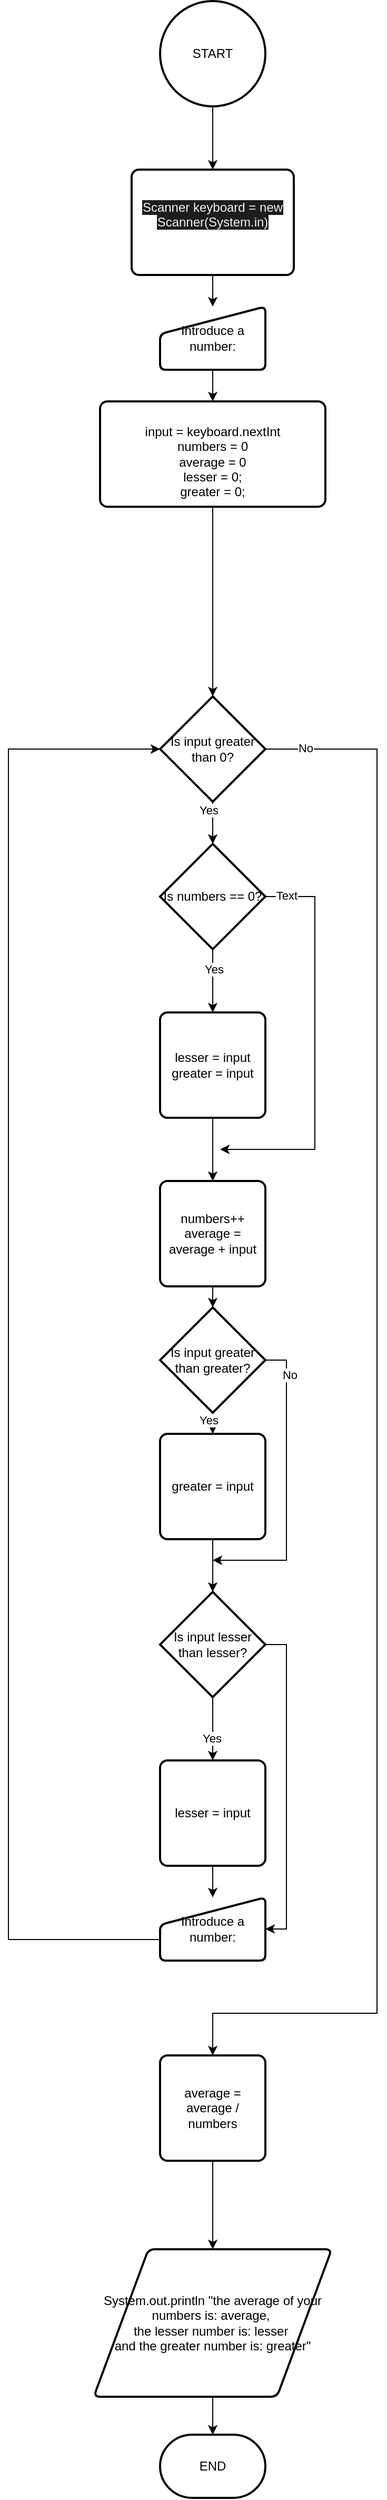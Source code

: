 <mxfile version="24.7.17">
  <diagram id="C5RBs43oDa-KdzZeNtuy" name="Page-1">
    <mxGraphModel dx="524" dy="2097" grid="1" gridSize="10" guides="1" tooltips="1" connect="1" arrows="1" fold="1" page="1" pageScale="1" pageWidth="827" pageHeight="1169" math="0" shadow="0">
      <root>
        <mxCell id="WIyWlLk6GJQsqaUBKTNV-0" />
        <mxCell id="WIyWlLk6GJQsqaUBKTNV-1" parent="WIyWlLk6GJQsqaUBKTNV-0" />
        <mxCell id="mQYwhZGBd0K2AhJDi_g--8" style="edgeStyle=orthogonalEdgeStyle;rounded=0;orthogonalLoop=1;jettySize=auto;html=1;entryX=0.5;entryY=0;entryDx=0;entryDy=0;" edge="1" parent="WIyWlLk6GJQsqaUBKTNV-1" source="476F1AHOtXdZYST8yXAc-0" target="mQYwhZGBd0K2AhJDi_g--7">
          <mxGeometry relative="1" as="geometry" />
        </mxCell>
        <mxCell id="476F1AHOtXdZYST8yXAc-0" value="START" style="strokeWidth=2;html=1;shape=mxgraph.flowchart.start_2;whiteSpace=wrap;" parent="WIyWlLk6GJQsqaUBKTNV-1" vertex="1">
          <mxGeometry x="383" y="-130" width="100" height="100" as="geometry" />
        </mxCell>
        <mxCell id="476F1AHOtXdZYST8yXAc-1" value="&lt;div&gt;&lt;br&gt;&lt;/div&gt;input = keyboard.nextInt&lt;div&gt;numbers = 0&lt;/div&gt;&lt;div&gt;average = 0&lt;/div&gt;&lt;div&gt;lesser = 0;&lt;/div&gt;&lt;div&gt;greater = 0;&lt;/div&gt;" style="rounded=1;whiteSpace=wrap;html=1;absoluteArcSize=1;arcSize=14;strokeWidth=2;" parent="WIyWlLk6GJQsqaUBKTNV-1" vertex="1">
          <mxGeometry x="326" y="250" width="214" height="100" as="geometry" />
        </mxCell>
        <mxCell id="476F1AHOtXdZYST8yXAc-11" value="numbers++&lt;div&gt;average = average + input&lt;/div&gt;" style="rounded=1;whiteSpace=wrap;html=1;absoluteArcSize=1;arcSize=14;strokeWidth=2;" parent="WIyWlLk6GJQsqaUBKTNV-1" vertex="1">
          <mxGeometry x="383" y="990" width="100" height="100" as="geometry" />
        </mxCell>
        <mxCell id="476F1AHOtXdZYST8yXAc-16" style="edgeStyle=orthogonalEdgeStyle;rounded=0;orthogonalLoop=1;jettySize=auto;html=1;entryX=0.5;entryY=0;entryDx=0;entryDy=0;" parent="WIyWlLk6GJQsqaUBKTNV-1" source="476F1AHOtXdZYST8yXAc-13" target="476F1AHOtXdZYST8yXAc-15" edge="1">
          <mxGeometry relative="1" as="geometry" />
        </mxCell>
        <mxCell id="476F1AHOtXdZYST8yXAc-17" value="Yes" style="edgeLabel;html=1;align=center;verticalAlign=middle;resizable=0;points=[];" parent="476F1AHOtXdZYST8yXAc-16" vertex="1" connectable="0">
          <mxGeometry x="-0.783" y="-4" relative="1" as="geometry">
            <mxPoint as="offset" />
          </mxGeometry>
        </mxCell>
        <mxCell id="476F1AHOtXdZYST8yXAc-13" value="Is input greater than greater?" style="strokeWidth=2;html=1;shape=mxgraph.flowchart.decision;whiteSpace=wrap;" parent="WIyWlLk6GJQsqaUBKTNV-1" vertex="1">
          <mxGeometry x="383" y="1110" width="100" height="100" as="geometry" />
        </mxCell>
        <mxCell id="476F1AHOtXdZYST8yXAc-14" style="edgeStyle=orthogonalEdgeStyle;rounded=0;orthogonalLoop=1;jettySize=auto;html=1;entryX=0.5;entryY=0;entryDx=0;entryDy=0;entryPerimeter=0;" parent="WIyWlLk6GJQsqaUBKTNV-1" source="476F1AHOtXdZYST8yXAc-11" target="476F1AHOtXdZYST8yXAc-13" edge="1">
          <mxGeometry relative="1" as="geometry" />
        </mxCell>
        <mxCell id="476F1AHOtXdZYST8yXAc-15" value="greater = input" style="rounded=1;whiteSpace=wrap;html=1;absoluteArcSize=1;arcSize=14;strokeWidth=2;" parent="WIyWlLk6GJQsqaUBKTNV-1" vertex="1">
          <mxGeometry x="383" y="1230" width="100" height="100" as="geometry" />
        </mxCell>
        <mxCell id="476F1AHOtXdZYST8yXAc-25" style="edgeStyle=orthogonalEdgeStyle;rounded=0;orthogonalLoop=1;jettySize=auto;html=1;entryX=0.5;entryY=0;entryDx=0;entryDy=0;" parent="WIyWlLk6GJQsqaUBKTNV-1" source="476F1AHOtXdZYST8yXAc-19" target="476F1AHOtXdZYST8yXAc-24" edge="1">
          <mxGeometry relative="1" as="geometry" />
        </mxCell>
        <mxCell id="476F1AHOtXdZYST8yXAc-26" value="Yes" style="edgeLabel;html=1;align=center;verticalAlign=middle;resizable=0;points=[];" parent="476F1AHOtXdZYST8yXAc-25" vertex="1" connectable="0">
          <mxGeometry x="0.291" y="-1" relative="1" as="geometry">
            <mxPoint as="offset" />
          </mxGeometry>
        </mxCell>
        <mxCell id="mQYwhZGBd0K2AhJDi_g--18" style="edgeStyle=orthogonalEdgeStyle;rounded=0;orthogonalLoop=1;jettySize=auto;html=1;exitX=1;exitY=0.5;exitDx=0;exitDy=0;exitPerimeter=0;entryX=1;entryY=0.5;entryDx=0;entryDy=0;" edge="1" parent="WIyWlLk6GJQsqaUBKTNV-1" source="476F1AHOtXdZYST8yXAc-19" target="mQYwhZGBd0K2AhJDi_g--12">
          <mxGeometry relative="1" as="geometry" />
        </mxCell>
        <mxCell id="476F1AHOtXdZYST8yXAc-19" value="Is input lesser than lesser?" style="strokeWidth=2;html=1;shape=mxgraph.flowchart.decision;whiteSpace=wrap;" parent="WIyWlLk6GJQsqaUBKTNV-1" vertex="1">
          <mxGeometry x="383" y="1380" width="100" height="100" as="geometry" />
        </mxCell>
        <mxCell id="476F1AHOtXdZYST8yXAc-21" style="edgeStyle=orthogonalEdgeStyle;rounded=0;orthogonalLoop=1;jettySize=auto;html=1;entryX=0.5;entryY=0;entryDx=0;entryDy=0;entryPerimeter=0;" parent="WIyWlLk6GJQsqaUBKTNV-1" source="476F1AHOtXdZYST8yXAc-15" target="476F1AHOtXdZYST8yXAc-19" edge="1">
          <mxGeometry relative="1" as="geometry" />
        </mxCell>
        <mxCell id="476F1AHOtXdZYST8yXAc-22" style="edgeStyle=orthogonalEdgeStyle;rounded=0;orthogonalLoop=1;jettySize=auto;html=1;exitX=1;exitY=0.5;exitDx=0;exitDy=0;exitPerimeter=0;" parent="WIyWlLk6GJQsqaUBKTNV-1" source="476F1AHOtXdZYST8yXAc-13" edge="1">
          <mxGeometry relative="1" as="geometry">
            <mxPoint x="433" y="1350" as="targetPoint" />
            <Array as="points">
              <mxPoint x="503" y="1160" />
              <mxPoint x="503" y="1350" />
            </Array>
          </mxGeometry>
        </mxCell>
        <mxCell id="476F1AHOtXdZYST8yXAc-23" value="No" style="edgeLabel;html=1;align=center;verticalAlign=middle;resizable=0;points=[];" parent="476F1AHOtXdZYST8yXAc-22" vertex="1" connectable="0">
          <mxGeometry x="-0.76" y="3" relative="1" as="geometry">
            <mxPoint as="offset" />
          </mxGeometry>
        </mxCell>
        <mxCell id="mQYwhZGBd0K2AhJDi_g--16" style="edgeStyle=orthogonalEdgeStyle;rounded=0;orthogonalLoop=1;jettySize=auto;html=1;exitX=0.5;exitY=1;exitDx=0;exitDy=0;entryX=0.5;entryY=0;entryDx=0;entryDy=0;" edge="1" parent="WIyWlLk6GJQsqaUBKTNV-1" source="476F1AHOtXdZYST8yXAc-24" target="mQYwhZGBd0K2AhJDi_g--12">
          <mxGeometry relative="1" as="geometry" />
        </mxCell>
        <mxCell id="476F1AHOtXdZYST8yXAc-24" value="lesser = input" style="rounded=1;whiteSpace=wrap;html=1;absoluteArcSize=1;arcSize=14;strokeWidth=2;" parent="WIyWlLk6GJQsqaUBKTNV-1" vertex="1">
          <mxGeometry x="383" y="1540" width="100" height="100" as="geometry" />
        </mxCell>
        <mxCell id="476F1AHOtXdZYST8yXAc-37" style="edgeStyle=orthogonalEdgeStyle;rounded=0;orthogonalLoop=1;jettySize=auto;html=1;entryX=0.5;entryY=0;entryDx=0;entryDy=0;" parent="WIyWlLk6GJQsqaUBKTNV-1" source="476F1AHOtXdZYST8yXAc-33" target="476F1AHOtXdZYST8yXAc-36" edge="1">
          <mxGeometry relative="1" as="geometry" />
        </mxCell>
        <mxCell id="476F1AHOtXdZYST8yXAc-33" value="average = average / numbers" style="rounded=1;whiteSpace=wrap;html=1;absoluteArcSize=1;arcSize=14;strokeWidth=2;" parent="WIyWlLk6GJQsqaUBKTNV-1" vertex="1">
          <mxGeometry x="383" y="1820" width="100" height="100" as="geometry" />
        </mxCell>
        <mxCell id="476F1AHOtXdZYST8yXAc-36" value="System.out.println &quot;the average of your numbers is: average,&amp;nbsp;&lt;div&gt;the lesser number is: lesser&amp;nbsp;&lt;/div&gt;&lt;div&gt;and the greater number is: greater&quot;&lt;/div&gt;" style="shape=parallelogram;html=1;strokeWidth=2;perimeter=parallelogramPerimeter;whiteSpace=wrap;rounded=1;arcSize=12;size=0.23;" parent="WIyWlLk6GJQsqaUBKTNV-1" vertex="1">
          <mxGeometry x="320" y="2004" width="226" height="140" as="geometry" />
        </mxCell>
        <mxCell id="K3yxAUMTw3kbsmlrziwr-0" value="END" style="strokeWidth=2;html=1;shape=mxgraph.flowchart.terminator;whiteSpace=wrap;" parent="WIyWlLk6GJQsqaUBKTNV-1" vertex="1">
          <mxGeometry x="383" y="2180" width="100" height="60" as="geometry" />
        </mxCell>
        <mxCell id="K3yxAUMTw3kbsmlrziwr-1" style="edgeStyle=orthogonalEdgeStyle;rounded=0;orthogonalLoop=1;jettySize=auto;html=1;entryX=0.5;entryY=0;entryDx=0;entryDy=0;entryPerimeter=0;" parent="WIyWlLk6GJQsqaUBKTNV-1" source="476F1AHOtXdZYST8yXAc-36" target="K3yxAUMTw3kbsmlrziwr-0" edge="1">
          <mxGeometry relative="1" as="geometry" />
        </mxCell>
        <mxCell id="mQYwhZGBd0K2AhJDi_g--4" style="edgeStyle=orthogonalEdgeStyle;rounded=0;orthogonalLoop=1;jettySize=auto;html=1;exitX=1;exitY=0.5;exitDx=0;exitDy=0;exitPerimeter=0;entryX=0.5;entryY=0;entryDx=0;entryDy=0;" edge="1" parent="WIyWlLk6GJQsqaUBKTNV-1" source="mQYwhZGBd0K2AhJDi_g--0" target="476F1AHOtXdZYST8yXAc-33">
          <mxGeometry relative="1" as="geometry">
            <mxPoint x="429" y="1720" as="targetPoint" />
            <Array as="points">
              <mxPoint x="589" y="580" />
              <mxPoint x="589" y="1780" />
              <mxPoint x="433" y="1780" />
            </Array>
          </mxGeometry>
        </mxCell>
        <mxCell id="mQYwhZGBd0K2AhJDi_g--11" value="No" style="edgeLabel;html=1;align=center;verticalAlign=middle;resizable=0;points=[];" vertex="1" connectable="0" parent="mQYwhZGBd0K2AhJDi_g--4">
          <mxGeometry x="-0.95" y="1" relative="1" as="geometry">
            <mxPoint as="offset" />
          </mxGeometry>
        </mxCell>
        <mxCell id="mQYwhZGBd0K2AhJDi_g--0" value="Is input greater than 0?" style="strokeWidth=2;html=1;shape=mxgraph.flowchart.decision;whiteSpace=wrap;" vertex="1" parent="WIyWlLk6GJQsqaUBKTNV-1">
          <mxGeometry x="383" y="530" width="100" height="100" as="geometry" />
        </mxCell>
        <mxCell id="mQYwhZGBd0K2AhJDi_g--10" style="edgeStyle=orthogonalEdgeStyle;rounded=0;orthogonalLoop=1;jettySize=auto;html=1;entryX=0.5;entryY=0;entryDx=0;entryDy=0;" edge="1" parent="WIyWlLk6GJQsqaUBKTNV-1" source="mQYwhZGBd0K2AhJDi_g--6" target="476F1AHOtXdZYST8yXAc-1">
          <mxGeometry relative="1" as="geometry" />
        </mxCell>
        <mxCell id="mQYwhZGBd0K2AhJDi_g--6" value="Introduce a number:" style="html=1;strokeWidth=2;shape=manualInput;whiteSpace=wrap;rounded=1;size=26;arcSize=11;" vertex="1" parent="WIyWlLk6GJQsqaUBKTNV-1">
          <mxGeometry x="383" y="160" width="100" height="60" as="geometry" />
        </mxCell>
        <mxCell id="mQYwhZGBd0K2AhJDi_g--9" style="edgeStyle=orthogonalEdgeStyle;rounded=0;orthogonalLoop=1;jettySize=auto;html=1;entryX=0.5;entryY=0;entryDx=0;entryDy=0;" edge="1" parent="WIyWlLk6GJQsqaUBKTNV-1" source="mQYwhZGBd0K2AhJDi_g--7" target="mQYwhZGBd0K2AhJDi_g--6">
          <mxGeometry relative="1" as="geometry" />
        </mxCell>
        <UserObject label="&#xa;&lt;span style=&quot;color: rgb(240, 240, 240); font-family: Helvetica; font-size: 12px; font-style: normal; font-variant-ligatures: normal; font-variant-caps: normal; font-weight: 400; letter-spacing: normal; orphans: 2; text-align: center; text-indent: 0px; text-transform: none; widows: 2; word-spacing: 0px; -webkit-text-stroke-width: 0px; white-space: normal; background-color: rgb(27, 29, 30); text-decoration-thickness: initial; text-decoration-style: initial; text-decoration-color: initial; display: inline !important; float: none;&quot;&gt;Scanner keyboard = new Scanner(System.in)&lt;/span&gt;&#xa;&#xa;" id="mQYwhZGBd0K2AhJDi_g--7">
          <mxCell style="rounded=1;whiteSpace=wrap;html=1;absoluteArcSize=1;arcSize=14;strokeWidth=2;" vertex="1" parent="WIyWlLk6GJQsqaUBKTNV-1">
            <mxGeometry x="356" y="30" width="154" height="100" as="geometry" />
          </mxCell>
        </UserObject>
        <mxCell id="mQYwhZGBd0K2AhJDi_g--17" style="edgeStyle=orthogonalEdgeStyle;rounded=0;orthogonalLoop=1;jettySize=auto;html=1;exitX=0;exitY=0.5;exitDx=0;exitDy=0;entryX=0;entryY=0.5;entryDx=0;entryDy=0;entryPerimeter=0;" edge="1" parent="WIyWlLk6GJQsqaUBKTNV-1" source="mQYwhZGBd0K2AhJDi_g--12" target="mQYwhZGBd0K2AhJDi_g--0">
          <mxGeometry relative="1" as="geometry">
            <mxPoint x="429" y="760" as="targetPoint" />
            <Array as="points">
              <mxPoint x="383" y="1710" />
              <mxPoint x="239" y="1710" />
              <mxPoint x="239" y="580" />
            </Array>
          </mxGeometry>
        </mxCell>
        <mxCell id="mQYwhZGBd0K2AhJDi_g--12" value="Introduce a number:" style="html=1;strokeWidth=2;shape=manualInput;whiteSpace=wrap;rounded=1;size=26;arcSize=11;" vertex="1" parent="WIyWlLk6GJQsqaUBKTNV-1">
          <mxGeometry x="383" y="1670" width="100" height="60" as="geometry" />
        </mxCell>
        <mxCell id="mQYwhZGBd0K2AhJDi_g--23" style="edgeStyle=orthogonalEdgeStyle;rounded=0;orthogonalLoop=1;jettySize=auto;html=1;entryX=0.5;entryY=0;entryDx=0;entryDy=0;" edge="1" parent="WIyWlLk6GJQsqaUBKTNV-1" source="mQYwhZGBd0K2AhJDi_g--19" target="mQYwhZGBd0K2AhJDi_g--22">
          <mxGeometry relative="1" as="geometry" />
        </mxCell>
        <mxCell id="mQYwhZGBd0K2AhJDi_g--24" value="Yes" style="edgeLabel;html=1;align=center;verticalAlign=middle;resizable=0;points=[];" vertex="1" connectable="0" parent="mQYwhZGBd0K2AhJDi_g--23">
          <mxGeometry x="-0.362" y="1" relative="1" as="geometry">
            <mxPoint as="offset" />
          </mxGeometry>
        </mxCell>
        <mxCell id="mQYwhZGBd0K2AhJDi_g--26" style="edgeStyle=orthogonalEdgeStyle;rounded=0;orthogonalLoop=1;jettySize=auto;html=1;exitX=1;exitY=0.5;exitDx=0;exitDy=0;exitPerimeter=0;" edge="1" parent="WIyWlLk6GJQsqaUBKTNV-1" source="mQYwhZGBd0K2AhJDi_g--19">
          <mxGeometry relative="1" as="geometry">
            <mxPoint x="440" y="960" as="targetPoint" />
            <Array as="points">
              <mxPoint x="530" y="720" />
              <mxPoint x="530" y="960" />
            </Array>
          </mxGeometry>
        </mxCell>
        <mxCell id="mQYwhZGBd0K2AhJDi_g--27" value="Text" style="edgeLabel;html=1;align=center;verticalAlign=middle;resizable=0;points=[];" vertex="1" connectable="0" parent="mQYwhZGBd0K2AhJDi_g--26">
          <mxGeometry x="-0.896" y="1" relative="1" as="geometry">
            <mxPoint as="offset" />
          </mxGeometry>
        </mxCell>
        <mxCell id="mQYwhZGBd0K2AhJDi_g--19" value="Is numbers == 0?" style="strokeWidth=2;html=1;shape=mxgraph.flowchart.decision;whiteSpace=wrap;" vertex="1" parent="WIyWlLk6GJQsqaUBKTNV-1">
          <mxGeometry x="383" y="670" width="100" height="100" as="geometry" />
        </mxCell>
        <mxCell id="mQYwhZGBd0K2AhJDi_g--20" style="edgeStyle=orthogonalEdgeStyle;rounded=0;orthogonalLoop=1;jettySize=auto;html=1;entryX=0.5;entryY=0;entryDx=0;entryDy=0;entryPerimeter=0;" edge="1" parent="WIyWlLk6GJQsqaUBKTNV-1" source="mQYwhZGBd0K2AhJDi_g--0" target="mQYwhZGBd0K2AhJDi_g--19">
          <mxGeometry relative="1" as="geometry" />
        </mxCell>
        <mxCell id="mQYwhZGBd0K2AhJDi_g--21" value="Yes" style="edgeLabel;html=1;align=center;verticalAlign=middle;resizable=0;points=[];" vertex="1" connectable="0" parent="mQYwhZGBd0K2AhJDi_g--20">
          <mxGeometry x="-0.613" y="-4" relative="1" as="geometry">
            <mxPoint as="offset" />
          </mxGeometry>
        </mxCell>
        <mxCell id="mQYwhZGBd0K2AhJDi_g--25" style="edgeStyle=orthogonalEdgeStyle;rounded=0;orthogonalLoop=1;jettySize=auto;html=1;entryX=0.5;entryY=0;entryDx=0;entryDy=0;" edge="1" parent="WIyWlLk6GJQsqaUBKTNV-1" source="mQYwhZGBd0K2AhJDi_g--22" target="476F1AHOtXdZYST8yXAc-11">
          <mxGeometry relative="1" as="geometry" />
        </mxCell>
        <mxCell id="mQYwhZGBd0K2AhJDi_g--22" value="lesser = input&lt;div&gt;greater = input&lt;/div&gt;" style="rounded=1;whiteSpace=wrap;html=1;absoluteArcSize=1;arcSize=14;strokeWidth=2;" vertex="1" parent="WIyWlLk6GJQsqaUBKTNV-1">
          <mxGeometry x="383" y="830" width="100" height="100" as="geometry" />
        </mxCell>
        <mxCell id="mQYwhZGBd0K2AhJDi_g--29" style="edgeStyle=orthogonalEdgeStyle;rounded=0;orthogonalLoop=1;jettySize=auto;html=1;entryX=0.5;entryY=0;entryDx=0;entryDy=0;entryPerimeter=0;" edge="1" parent="WIyWlLk6GJQsqaUBKTNV-1" source="476F1AHOtXdZYST8yXAc-1" target="mQYwhZGBd0K2AhJDi_g--0">
          <mxGeometry relative="1" as="geometry" />
        </mxCell>
      </root>
    </mxGraphModel>
  </diagram>
</mxfile>
